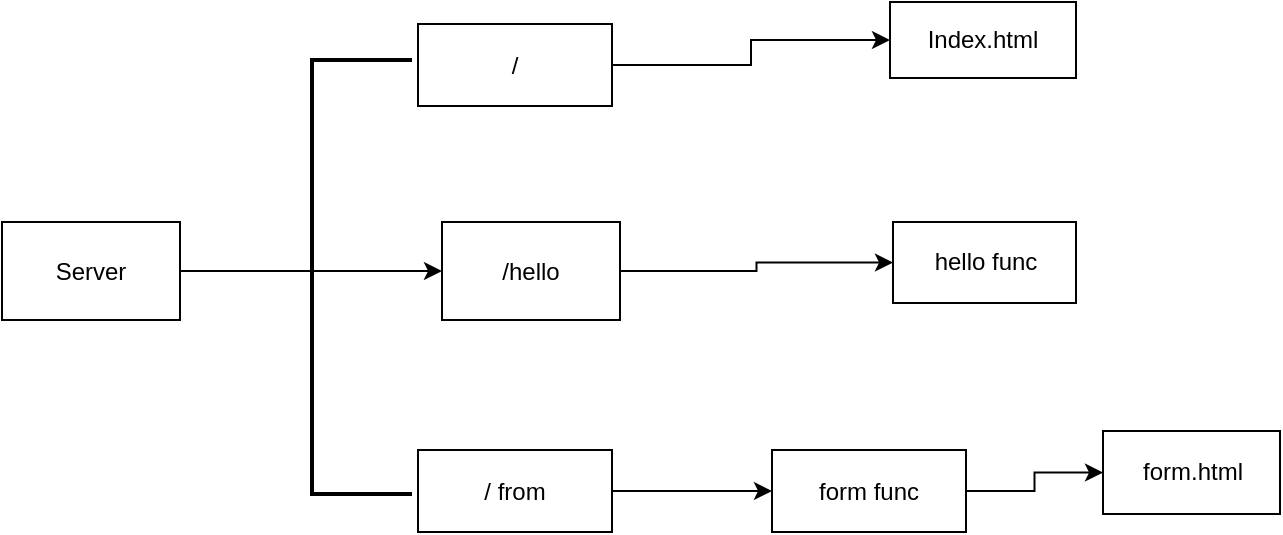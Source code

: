<mxfile version="21.6.1" type="device">
  <diagram name="Page-1" id="QABvAFFo9JugsPfHue3r">
    <mxGraphModel dx="794" dy="610" grid="0" gridSize="10" guides="1" tooltips="1" connect="1" arrows="1" fold="1" page="1" pageScale="1" pageWidth="1700" pageHeight="1100" math="0" shadow="0">
      <root>
        <mxCell id="0" />
        <mxCell id="1" parent="0" />
        <mxCell id="7TY5MRHApaR1gfXOjEss-13" value="" style="edgeStyle=orthogonalEdgeStyle;rounded=0;orthogonalLoop=1;jettySize=auto;html=1;" edge="1" parent="1" source="7TY5MRHApaR1gfXOjEss-11" target="7TY5MRHApaR1gfXOjEss-12">
          <mxGeometry relative="1" as="geometry" />
        </mxCell>
        <mxCell id="7TY5MRHApaR1gfXOjEss-11" value="Server" style="rounded=0;whiteSpace=wrap;html=1;" vertex="1" parent="1">
          <mxGeometry x="61" y="117" width="89" height="49" as="geometry" />
        </mxCell>
        <mxCell id="7TY5MRHApaR1gfXOjEss-22" value="" style="edgeStyle=orthogonalEdgeStyle;rounded=0;orthogonalLoop=1;jettySize=auto;html=1;" edge="1" parent="1" source="7TY5MRHApaR1gfXOjEss-12" target="7TY5MRHApaR1gfXOjEss-21">
          <mxGeometry relative="1" as="geometry" />
        </mxCell>
        <mxCell id="7TY5MRHApaR1gfXOjEss-12" value="/hello" style="rounded=0;whiteSpace=wrap;html=1;" vertex="1" parent="1">
          <mxGeometry x="281" y="117" width="89" height="49" as="geometry" />
        </mxCell>
        <mxCell id="7TY5MRHApaR1gfXOjEss-20" value="" style="edgeStyle=orthogonalEdgeStyle;rounded=0;orthogonalLoop=1;jettySize=auto;html=1;" edge="1" parent="1" source="7TY5MRHApaR1gfXOjEss-14" target="7TY5MRHApaR1gfXOjEss-19">
          <mxGeometry relative="1" as="geometry" />
        </mxCell>
        <mxCell id="7TY5MRHApaR1gfXOjEss-14" value="/" style="whiteSpace=wrap;html=1;rounded=0;" vertex="1" parent="1">
          <mxGeometry x="269" y="18" width="97" height="41" as="geometry" />
        </mxCell>
        <mxCell id="7TY5MRHApaR1gfXOjEss-24" value="" style="edgeStyle=orthogonalEdgeStyle;rounded=0;orthogonalLoop=1;jettySize=auto;html=1;" edge="1" parent="1" source="7TY5MRHApaR1gfXOjEss-16" target="7TY5MRHApaR1gfXOjEss-23">
          <mxGeometry relative="1" as="geometry" />
        </mxCell>
        <mxCell id="7TY5MRHApaR1gfXOjEss-16" value="/ from" style="whiteSpace=wrap;html=1;rounded=0;" vertex="1" parent="1">
          <mxGeometry x="269" y="231" width="97" height="41" as="geometry" />
        </mxCell>
        <mxCell id="7TY5MRHApaR1gfXOjEss-18" value="" style="strokeWidth=2;html=1;shape=mxgraph.flowchart.annotation_1;align=left;pointerEvents=1;" vertex="1" parent="1">
          <mxGeometry x="216" y="36" width="50" height="217" as="geometry" />
        </mxCell>
        <mxCell id="7TY5MRHApaR1gfXOjEss-19" value="Index.html" style="whiteSpace=wrap;html=1;rounded=0;" vertex="1" parent="1">
          <mxGeometry x="505" y="7" width="93" height="38" as="geometry" />
        </mxCell>
        <mxCell id="7TY5MRHApaR1gfXOjEss-21" value="hello func" style="whiteSpace=wrap;html=1;rounded=0;" vertex="1" parent="1">
          <mxGeometry x="506.5" y="117" width="91.5" height="40.5" as="geometry" />
        </mxCell>
        <mxCell id="7TY5MRHApaR1gfXOjEss-26" value="" style="edgeStyle=orthogonalEdgeStyle;rounded=0;orthogonalLoop=1;jettySize=auto;html=1;" edge="1" parent="1" source="7TY5MRHApaR1gfXOjEss-23" target="7TY5MRHApaR1gfXOjEss-25">
          <mxGeometry relative="1" as="geometry" />
        </mxCell>
        <mxCell id="7TY5MRHApaR1gfXOjEss-23" value="form func" style="whiteSpace=wrap;html=1;rounded=0;" vertex="1" parent="1">
          <mxGeometry x="446" y="231" width="97" height="41" as="geometry" />
        </mxCell>
        <mxCell id="7TY5MRHApaR1gfXOjEss-25" value="form.html" style="whiteSpace=wrap;html=1;rounded=0;" vertex="1" parent="1">
          <mxGeometry x="611.5" y="221.5" width="88.5" height="41.5" as="geometry" />
        </mxCell>
      </root>
    </mxGraphModel>
  </diagram>
</mxfile>
